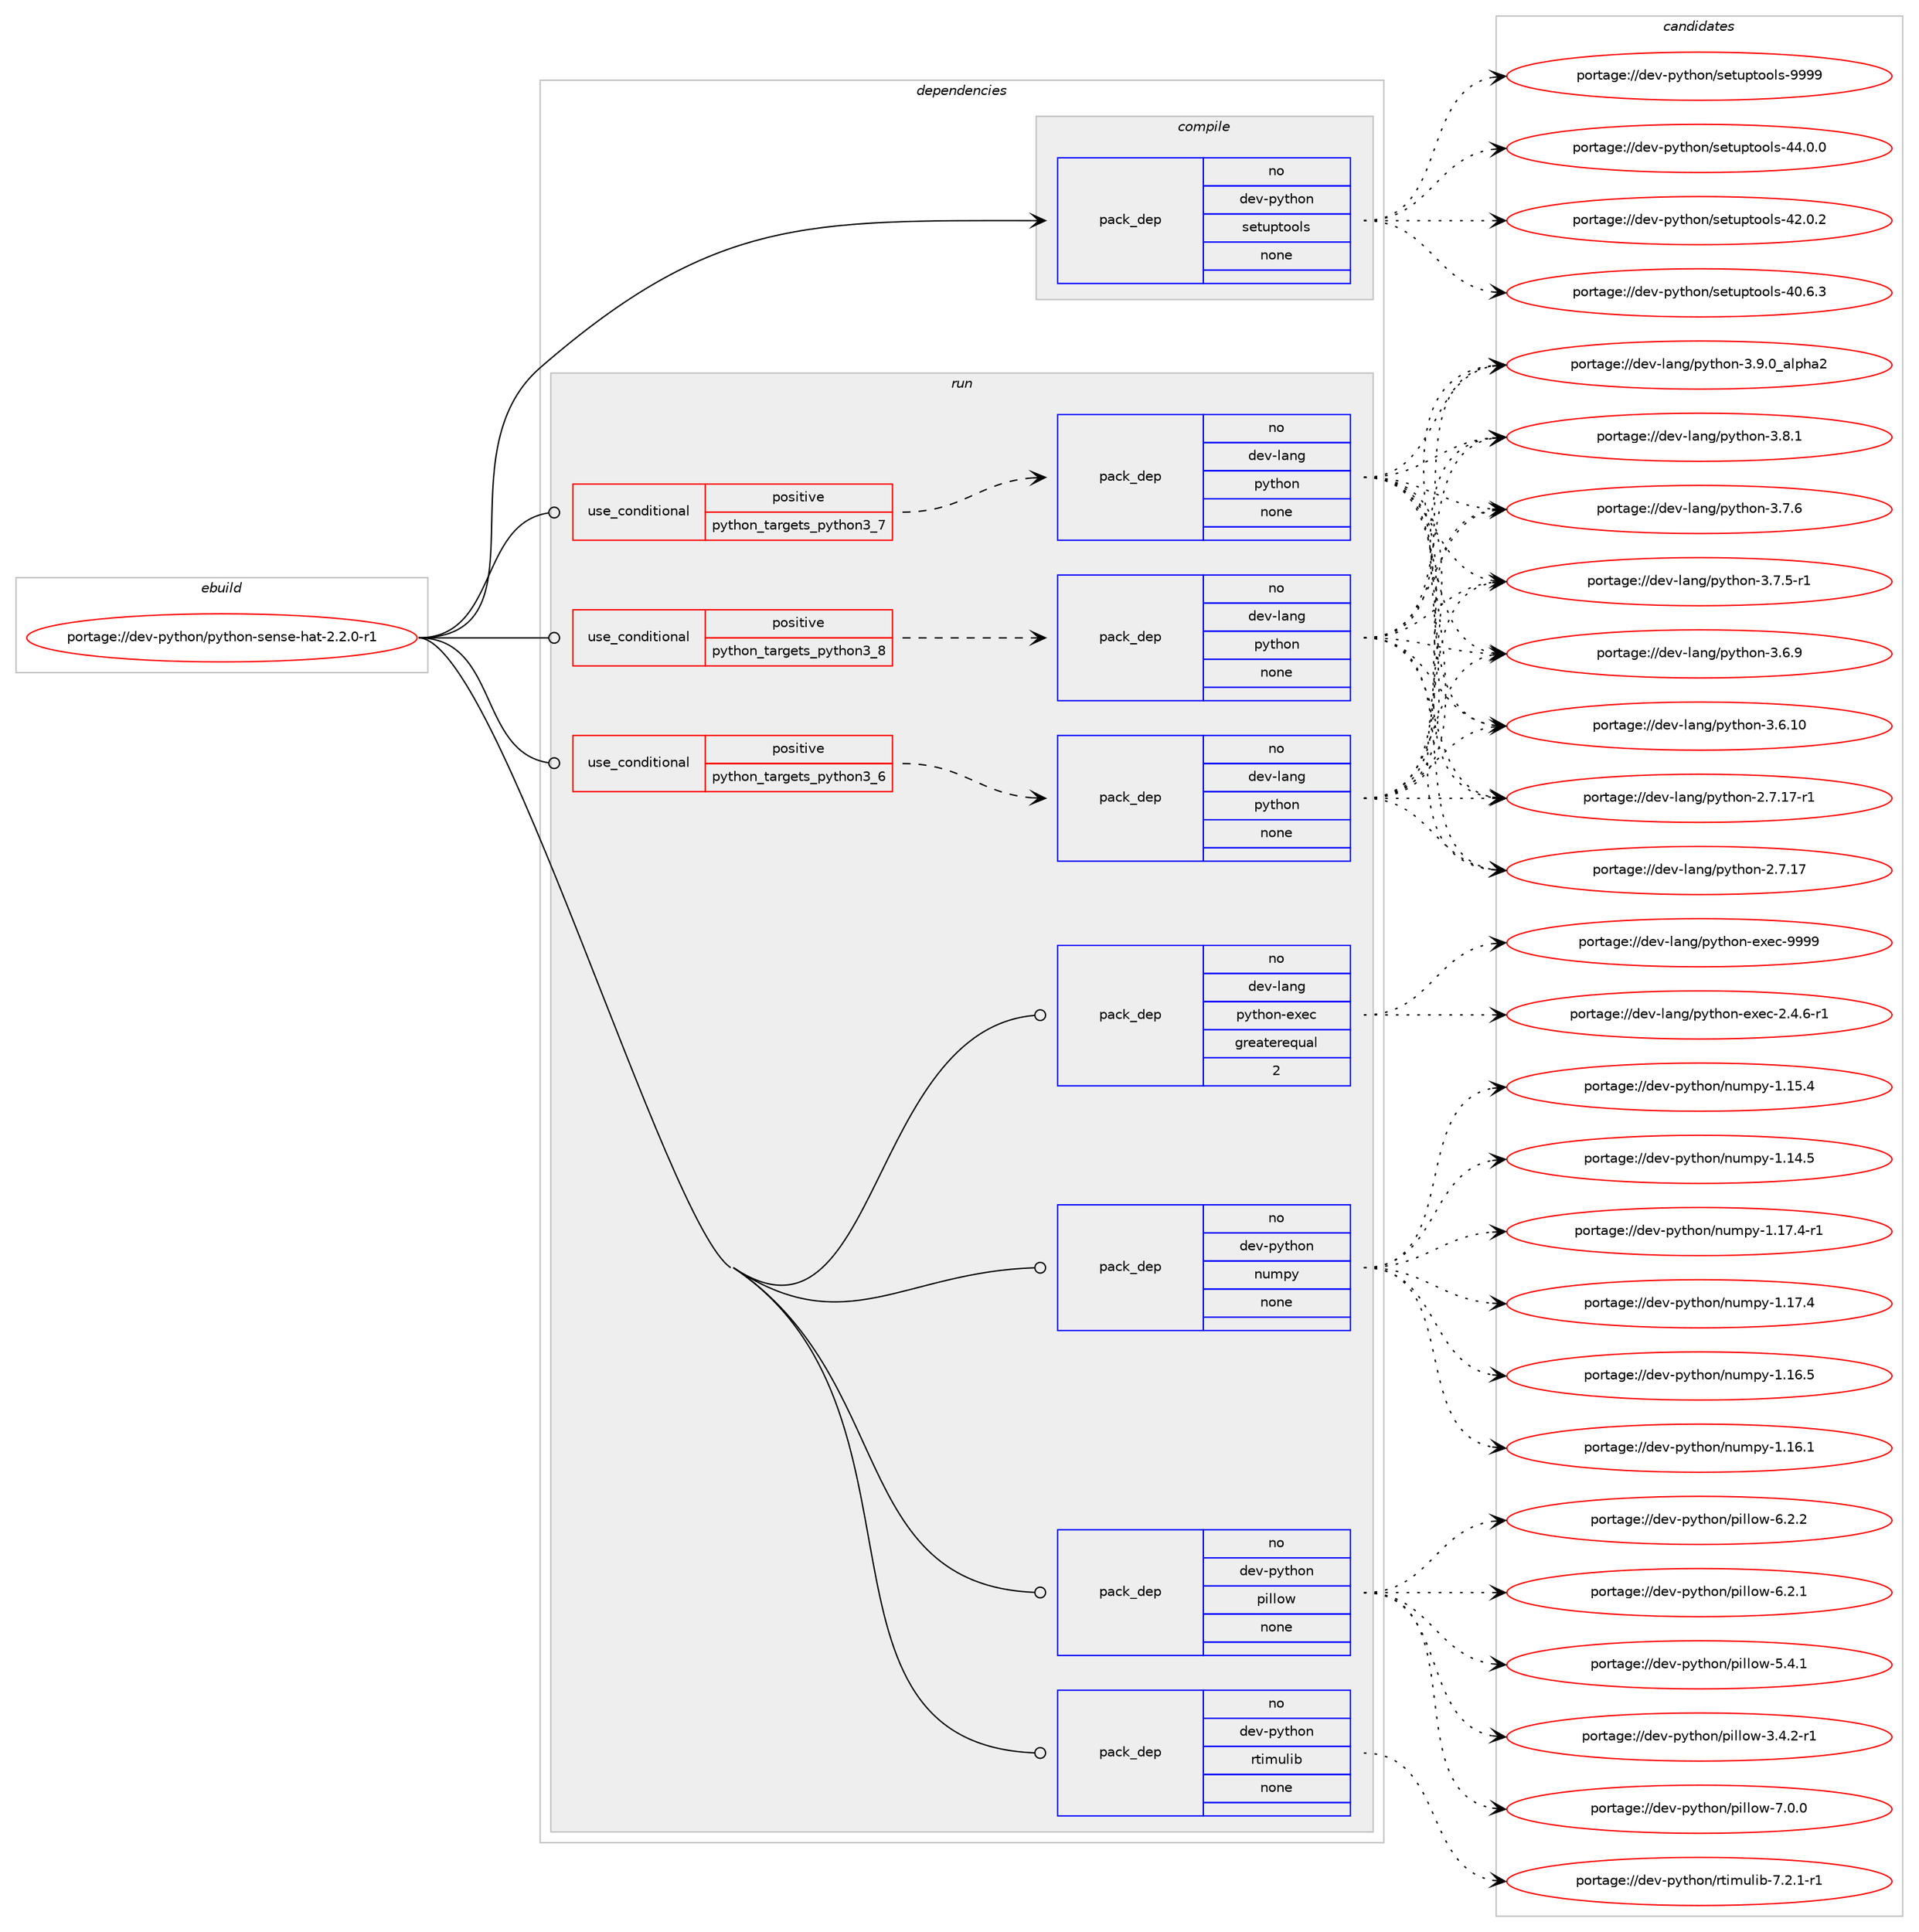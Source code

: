digraph prolog {

# *************
# Graph options
# *************

newrank=true;
concentrate=true;
compound=true;
graph [rankdir=LR,fontname=Helvetica,fontsize=10,ranksep=1.5];#, ranksep=2.5, nodesep=0.2];
edge  [arrowhead=vee];
node  [fontname=Helvetica,fontsize=10];

# **********
# The ebuild
# **********

subgraph cluster_leftcol {
color=gray;
rank=same;
label=<<i>ebuild</i>>;
id [label="portage://dev-python/python-sense-hat-2.2.0-r1", color=red, width=4, href="../dev-python/python-sense-hat-2.2.0-r1.svg"];
}

# ****************
# The dependencies
# ****************

subgraph cluster_midcol {
color=gray;
label=<<i>dependencies</i>>;
subgraph cluster_compile {
fillcolor="#eeeeee";
style=filled;
label=<<i>compile</i>>;
subgraph pack318511 {
dependency430969 [label=<<TABLE BORDER="0" CELLBORDER="1" CELLSPACING="0" CELLPADDING="4" WIDTH="220"><TR><TD ROWSPAN="6" CELLPADDING="30">pack_dep</TD></TR><TR><TD WIDTH="110">no</TD></TR><TR><TD>dev-python</TD></TR><TR><TD>setuptools</TD></TR><TR><TD>none</TD></TR><TR><TD></TD></TR></TABLE>>, shape=none, color=blue];
}
id:e -> dependency430969:w [weight=20,style="solid",arrowhead="vee"];
}
subgraph cluster_compileandrun {
fillcolor="#eeeeee";
style=filled;
label=<<i>compile and run</i>>;
}
subgraph cluster_run {
fillcolor="#eeeeee";
style=filled;
label=<<i>run</i>>;
subgraph cond107545 {
dependency430970 [label=<<TABLE BORDER="0" CELLBORDER="1" CELLSPACING="0" CELLPADDING="4"><TR><TD ROWSPAN="3" CELLPADDING="10">use_conditional</TD></TR><TR><TD>positive</TD></TR><TR><TD>python_targets_python3_6</TD></TR></TABLE>>, shape=none, color=red];
subgraph pack318512 {
dependency430971 [label=<<TABLE BORDER="0" CELLBORDER="1" CELLSPACING="0" CELLPADDING="4" WIDTH="220"><TR><TD ROWSPAN="6" CELLPADDING="30">pack_dep</TD></TR><TR><TD WIDTH="110">no</TD></TR><TR><TD>dev-lang</TD></TR><TR><TD>python</TD></TR><TR><TD>none</TD></TR><TR><TD></TD></TR></TABLE>>, shape=none, color=blue];
}
dependency430970:e -> dependency430971:w [weight=20,style="dashed",arrowhead="vee"];
}
id:e -> dependency430970:w [weight=20,style="solid",arrowhead="odot"];
subgraph cond107546 {
dependency430972 [label=<<TABLE BORDER="0" CELLBORDER="1" CELLSPACING="0" CELLPADDING="4"><TR><TD ROWSPAN="3" CELLPADDING="10">use_conditional</TD></TR><TR><TD>positive</TD></TR><TR><TD>python_targets_python3_7</TD></TR></TABLE>>, shape=none, color=red];
subgraph pack318513 {
dependency430973 [label=<<TABLE BORDER="0" CELLBORDER="1" CELLSPACING="0" CELLPADDING="4" WIDTH="220"><TR><TD ROWSPAN="6" CELLPADDING="30">pack_dep</TD></TR><TR><TD WIDTH="110">no</TD></TR><TR><TD>dev-lang</TD></TR><TR><TD>python</TD></TR><TR><TD>none</TD></TR><TR><TD></TD></TR></TABLE>>, shape=none, color=blue];
}
dependency430972:e -> dependency430973:w [weight=20,style="dashed",arrowhead="vee"];
}
id:e -> dependency430972:w [weight=20,style="solid",arrowhead="odot"];
subgraph cond107547 {
dependency430974 [label=<<TABLE BORDER="0" CELLBORDER="1" CELLSPACING="0" CELLPADDING="4"><TR><TD ROWSPAN="3" CELLPADDING="10">use_conditional</TD></TR><TR><TD>positive</TD></TR><TR><TD>python_targets_python3_8</TD></TR></TABLE>>, shape=none, color=red];
subgraph pack318514 {
dependency430975 [label=<<TABLE BORDER="0" CELLBORDER="1" CELLSPACING="0" CELLPADDING="4" WIDTH="220"><TR><TD ROWSPAN="6" CELLPADDING="30">pack_dep</TD></TR><TR><TD WIDTH="110">no</TD></TR><TR><TD>dev-lang</TD></TR><TR><TD>python</TD></TR><TR><TD>none</TD></TR><TR><TD></TD></TR></TABLE>>, shape=none, color=blue];
}
dependency430974:e -> dependency430975:w [weight=20,style="dashed",arrowhead="vee"];
}
id:e -> dependency430974:w [weight=20,style="solid",arrowhead="odot"];
subgraph pack318515 {
dependency430976 [label=<<TABLE BORDER="0" CELLBORDER="1" CELLSPACING="0" CELLPADDING="4" WIDTH="220"><TR><TD ROWSPAN="6" CELLPADDING="30">pack_dep</TD></TR><TR><TD WIDTH="110">no</TD></TR><TR><TD>dev-lang</TD></TR><TR><TD>python-exec</TD></TR><TR><TD>greaterequal</TD></TR><TR><TD>2</TD></TR></TABLE>>, shape=none, color=blue];
}
id:e -> dependency430976:w [weight=20,style="solid",arrowhead="odot"];
subgraph pack318516 {
dependency430977 [label=<<TABLE BORDER="0" CELLBORDER="1" CELLSPACING="0" CELLPADDING="4" WIDTH="220"><TR><TD ROWSPAN="6" CELLPADDING="30">pack_dep</TD></TR><TR><TD WIDTH="110">no</TD></TR><TR><TD>dev-python</TD></TR><TR><TD>numpy</TD></TR><TR><TD>none</TD></TR><TR><TD></TD></TR></TABLE>>, shape=none, color=blue];
}
id:e -> dependency430977:w [weight=20,style="solid",arrowhead="odot"];
subgraph pack318517 {
dependency430978 [label=<<TABLE BORDER="0" CELLBORDER="1" CELLSPACING="0" CELLPADDING="4" WIDTH="220"><TR><TD ROWSPAN="6" CELLPADDING="30">pack_dep</TD></TR><TR><TD WIDTH="110">no</TD></TR><TR><TD>dev-python</TD></TR><TR><TD>pillow</TD></TR><TR><TD>none</TD></TR><TR><TD></TD></TR></TABLE>>, shape=none, color=blue];
}
id:e -> dependency430978:w [weight=20,style="solid",arrowhead="odot"];
subgraph pack318518 {
dependency430979 [label=<<TABLE BORDER="0" CELLBORDER="1" CELLSPACING="0" CELLPADDING="4" WIDTH="220"><TR><TD ROWSPAN="6" CELLPADDING="30">pack_dep</TD></TR><TR><TD WIDTH="110">no</TD></TR><TR><TD>dev-python</TD></TR><TR><TD>rtimulib</TD></TR><TR><TD>none</TD></TR><TR><TD></TD></TR></TABLE>>, shape=none, color=blue];
}
id:e -> dependency430979:w [weight=20,style="solid",arrowhead="odot"];
}
}

# **************
# The candidates
# **************

subgraph cluster_choices {
rank=same;
color=gray;
label=<<i>candidates</i>>;

subgraph choice318511 {
color=black;
nodesep=1;
choice10010111845112121116104111110471151011161171121161111111081154557575757 [label="portage://dev-python/setuptools-9999", color=red, width=4,href="../dev-python/setuptools-9999.svg"];
choice100101118451121211161041111104711510111611711211611111110811545525246484648 [label="portage://dev-python/setuptools-44.0.0", color=red, width=4,href="../dev-python/setuptools-44.0.0.svg"];
choice100101118451121211161041111104711510111611711211611111110811545525046484650 [label="portage://dev-python/setuptools-42.0.2", color=red, width=4,href="../dev-python/setuptools-42.0.2.svg"];
choice100101118451121211161041111104711510111611711211611111110811545524846544651 [label="portage://dev-python/setuptools-40.6.3", color=red, width=4,href="../dev-python/setuptools-40.6.3.svg"];
dependency430969:e -> choice10010111845112121116104111110471151011161171121161111111081154557575757:w [style=dotted,weight="100"];
dependency430969:e -> choice100101118451121211161041111104711510111611711211611111110811545525246484648:w [style=dotted,weight="100"];
dependency430969:e -> choice100101118451121211161041111104711510111611711211611111110811545525046484650:w [style=dotted,weight="100"];
dependency430969:e -> choice100101118451121211161041111104711510111611711211611111110811545524846544651:w [style=dotted,weight="100"];
}
subgraph choice318512 {
color=black;
nodesep=1;
choice10010111845108971101034711212111610411111045514657464895971081121049750 [label="portage://dev-lang/python-3.9.0_alpha2", color=red, width=4,href="../dev-lang/python-3.9.0_alpha2.svg"];
choice100101118451089711010347112121116104111110455146564649 [label="portage://dev-lang/python-3.8.1", color=red, width=4,href="../dev-lang/python-3.8.1.svg"];
choice100101118451089711010347112121116104111110455146554654 [label="portage://dev-lang/python-3.7.6", color=red, width=4,href="../dev-lang/python-3.7.6.svg"];
choice1001011184510897110103471121211161041111104551465546534511449 [label="portage://dev-lang/python-3.7.5-r1", color=red, width=4,href="../dev-lang/python-3.7.5-r1.svg"];
choice100101118451089711010347112121116104111110455146544657 [label="portage://dev-lang/python-3.6.9", color=red, width=4,href="../dev-lang/python-3.6.9.svg"];
choice10010111845108971101034711212111610411111045514654464948 [label="portage://dev-lang/python-3.6.10", color=red, width=4,href="../dev-lang/python-3.6.10.svg"];
choice100101118451089711010347112121116104111110455046554649554511449 [label="portage://dev-lang/python-2.7.17-r1", color=red, width=4,href="../dev-lang/python-2.7.17-r1.svg"];
choice10010111845108971101034711212111610411111045504655464955 [label="portage://dev-lang/python-2.7.17", color=red, width=4,href="../dev-lang/python-2.7.17.svg"];
dependency430971:e -> choice10010111845108971101034711212111610411111045514657464895971081121049750:w [style=dotted,weight="100"];
dependency430971:e -> choice100101118451089711010347112121116104111110455146564649:w [style=dotted,weight="100"];
dependency430971:e -> choice100101118451089711010347112121116104111110455146554654:w [style=dotted,weight="100"];
dependency430971:e -> choice1001011184510897110103471121211161041111104551465546534511449:w [style=dotted,weight="100"];
dependency430971:e -> choice100101118451089711010347112121116104111110455146544657:w [style=dotted,weight="100"];
dependency430971:e -> choice10010111845108971101034711212111610411111045514654464948:w [style=dotted,weight="100"];
dependency430971:e -> choice100101118451089711010347112121116104111110455046554649554511449:w [style=dotted,weight="100"];
dependency430971:e -> choice10010111845108971101034711212111610411111045504655464955:w [style=dotted,weight="100"];
}
subgraph choice318513 {
color=black;
nodesep=1;
choice10010111845108971101034711212111610411111045514657464895971081121049750 [label="portage://dev-lang/python-3.9.0_alpha2", color=red, width=4,href="../dev-lang/python-3.9.0_alpha2.svg"];
choice100101118451089711010347112121116104111110455146564649 [label="portage://dev-lang/python-3.8.1", color=red, width=4,href="../dev-lang/python-3.8.1.svg"];
choice100101118451089711010347112121116104111110455146554654 [label="portage://dev-lang/python-3.7.6", color=red, width=4,href="../dev-lang/python-3.7.6.svg"];
choice1001011184510897110103471121211161041111104551465546534511449 [label="portage://dev-lang/python-3.7.5-r1", color=red, width=4,href="../dev-lang/python-3.7.5-r1.svg"];
choice100101118451089711010347112121116104111110455146544657 [label="portage://dev-lang/python-3.6.9", color=red, width=4,href="../dev-lang/python-3.6.9.svg"];
choice10010111845108971101034711212111610411111045514654464948 [label="portage://dev-lang/python-3.6.10", color=red, width=4,href="../dev-lang/python-3.6.10.svg"];
choice100101118451089711010347112121116104111110455046554649554511449 [label="portage://dev-lang/python-2.7.17-r1", color=red, width=4,href="../dev-lang/python-2.7.17-r1.svg"];
choice10010111845108971101034711212111610411111045504655464955 [label="portage://dev-lang/python-2.7.17", color=red, width=4,href="../dev-lang/python-2.7.17.svg"];
dependency430973:e -> choice10010111845108971101034711212111610411111045514657464895971081121049750:w [style=dotted,weight="100"];
dependency430973:e -> choice100101118451089711010347112121116104111110455146564649:w [style=dotted,weight="100"];
dependency430973:e -> choice100101118451089711010347112121116104111110455146554654:w [style=dotted,weight="100"];
dependency430973:e -> choice1001011184510897110103471121211161041111104551465546534511449:w [style=dotted,weight="100"];
dependency430973:e -> choice100101118451089711010347112121116104111110455146544657:w [style=dotted,weight="100"];
dependency430973:e -> choice10010111845108971101034711212111610411111045514654464948:w [style=dotted,weight="100"];
dependency430973:e -> choice100101118451089711010347112121116104111110455046554649554511449:w [style=dotted,weight="100"];
dependency430973:e -> choice10010111845108971101034711212111610411111045504655464955:w [style=dotted,weight="100"];
}
subgraph choice318514 {
color=black;
nodesep=1;
choice10010111845108971101034711212111610411111045514657464895971081121049750 [label="portage://dev-lang/python-3.9.0_alpha2", color=red, width=4,href="../dev-lang/python-3.9.0_alpha2.svg"];
choice100101118451089711010347112121116104111110455146564649 [label="portage://dev-lang/python-3.8.1", color=red, width=4,href="../dev-lang/python-3.8.1.svg"];
choice100101118451089711010347112121116104111110455146554654 [label="portage://dev-lang/python-3.7.6", color=red, width=4,href="../dev-lang/python-3.7.6.svg"];
choice1001011184510897110103471121211161041111104551465546534511449 [label="portage://dev-lang/python-3.7.5-r1", color=red, width=4,href="../dev-lang/python-3.7.5-r1.svg"];
choice100101118451089711010347112121116104111110455146544657 [label="portage://dev-lang/python-3.6.9", color=red, width=4,href="../dev-lang/python-3.6.9.svg"];
choice10010111845108971101034711212111610411111045514654464948 [label="portage://dev-lang/python-3.6.10", color=red, width=4,href="../dev-lang/python-3.6.10.svg"];
choice100101118451089711010347112121116104111110455046554649554511449 [label="portage://dev-lang/python-2.7.17-r1", color=red, width=4,href="../dev-lang/python-2.7.17-r1.svg"];
choice10010111845108971101034711212111610411111045504655464955 [label="portage://dev-lang/python-2.7.17", color=red, width=4,href="../dev-lang/python-2.7.17.svg"];
dependency430975:e -> choice10010111845108971101034711212111610411111045514657464895971081121049750:w [style=dotted,weight="100"];
dependency430975:e -> choice100101118451089711010347112121116104111110455146564649:w [style=dotted,weight="100"];
dependency430975:e -> choice100101118451089711010347112121116104111110455146554654:w [style=dotted,weight="100"];
dependency430975:e -> choice1001011184510897110103471121211161041111104551465546534511449:w [style=dotted,weight="100"];
dependency430975:e -> choice100101118451089711010347112121116104111110455146544657:w [style=dotted,weight="100"];
dependency430975:e -> choice10010111845108971101034711212111610411111045514654464948:w [style=dotted,weight="100"];
dependency430975:e -> choice100101118451089711010347112121116104111110455046554649554511449:w [style=dotted,weight="100"];
dependency430975:e -> choice10010111845108971101034711212111610411111045504655464955:w [style=dotted,weight="100"];
}
subgraph choice318515 {
color=black;
nodesep=1;
choice10010111845108971101034711212111610411111045101120101994557575757 [label="portage://dev-lang/python-exec-9999", color=red, width=4,href="../dev-lang/python-exec-9999.svg"];
choice10010111845108971101034711212111610411111045101120101994550465246544511449 [label="portage://dev-lang/python-exec-2.4.6-r1", color=red, width=4,href="../dev-lang/python-exec-2.4.6-r1.svg"];
dependency430976:e -> choice10010111845108971101034711212111610411111045101120101994557575757:w [style=dotted,weight="100"];
dependency430976:e -> choice10010111845108971101034711212111610411111045101120101994550465246544511449:w [style=dotted,weight="100"];
}
subgraph choice318516 {
color=black;
nodesep=1;
choice1001011184511212111610411111047110117109112121454946495546524511449 [label="portage://dev-python/numpy-1.17.4-r1", color=red, width=4,href="../dev-python/numpy-1.17.4-r1.svg"];
choice100101118451121211161041111104711011710911212145494649554652 [label="portage://dev-python/numpy-1.17.4", color=red, width=4,href="../dev-python/numpy-1.17.4.svg"];
choice100101118451121211161041111104711011710911212145494649544653 [label="portage://dev-python/numpy-1.16.5", color=red, width=4,href="../dev-python/numpy-1.16.5.svg"];
choice100101118451121211161041111104711011710911212145494649544649 [label="portage://dev-python/numpy-1.16.1", color=red, width=4,href="../dev-python/numpy-1.16.1.svg"];
choice100101118451121211161041111104711011710911212145494649534652 [label="portage://dev-python/numpy-1.15.4", color=red, width=4,href="../dev-python/numpy-1.15.4.svg"];
choice100101118451121211161041111104711011710911212145494649524653 [label="portage://dev-python/numpy-1.14.5", color=red, width=4,href="../dev-python/numpy-1.14.5.svg"];
dependency430977:e -> choice1001011184511212111610411111047110117109112121454946495546524511449:w [style=dotted,weight="100"];
dependency430977:e -> choice100101118451121211161041111104711011710911212145494649554652:w [style=dotted,weight="100"];
dependency430977:e -> choice100101118451121211161041111104711011710911212145494649544653:w [style=dotted,weight="100"];
dependency430977:e -> choice100101118451121211161041111104711011710911212145494649544649:w [style=dotted,weight="100"];
dependency430977:e -> choice100101118451121211161041111104711011710911212145494649534652:w [style=dotted,weight="100"];
dependency430977:e -> choice100101118451121211161041111104711011710911212145494649524653:w [style=dotted,weight="100"];
}
subgraph choice318517 {
color=black;
nodesep=1;
choice1001011184511212111610411111047112105108108111119455546484648 [label="portage://dev-python/pillow-7.0.0", color=red, width=4,href="../dev-python/pillow-7.0.0.svg"];
choice1001011184511212111610411111047112105108108111119455446504650 [label="portage://dev-python/pillow-6.2.2", color=red, width=4,href="../dev-python/pillow-6.2.2.svg"];
choice1001011184511212111610411111047112105108108111119455446504649 [label="portage://dev-python/pillow-6.2.1", color=red, width=4,href="../dev-python/pillow-6.2.1.svg"];
choice1001011184511212111610411111047112105108108111119455346524649 [label="portage://dev-python/pillow-5.4.1", color=red, width=4,href="../dev-python/pillow-5.4.1.svg"];
choice10010111845112121116104111110471121051081081111194551465246504511449 [label="portage://dev-python/pillow-3.4.2-r1", color=red, width=4,href="../dev-python/pillow-3.4.2-r1.svg"];
dependency430978:e -> choice1001011184511212111610411111047112105108108111119455546484648:w [style=dotted,weight="100"];
dependency430978:e -> choice1001011184511212111610411111047112105108108111119455446504650:w [style=dotted,weight="100"];
dependency430978:e -> choice1001011184511212111610411111047112105108108111119455446504649:w [style=dotted,weight="100"];
dependency430978:e -> choice1001011184511212111610411111047112105108108111119455346524649:w [style=dotted,weight="100"];
dependency430978:e -> choice10010111845112121116104111110471121051081081111194551465246504511449:w [style=dotted,weight="100"];
}
subgraph choice318518 {
color=black;
nodesep=1;
choice1001011184511212111610411111047114116105109117108105984555465046494511449 [label="portage://dev-python/rtimulib-7.2.1-r1", color=red, width=4,href="../dev-python/rtimulib-7.2.1-r1.svg"];
dependency430979:e -> choice1001011184511212111610411111047114116105109117108105984555465046494511449:w [style=dotted,weight="100"];
}
}

}
